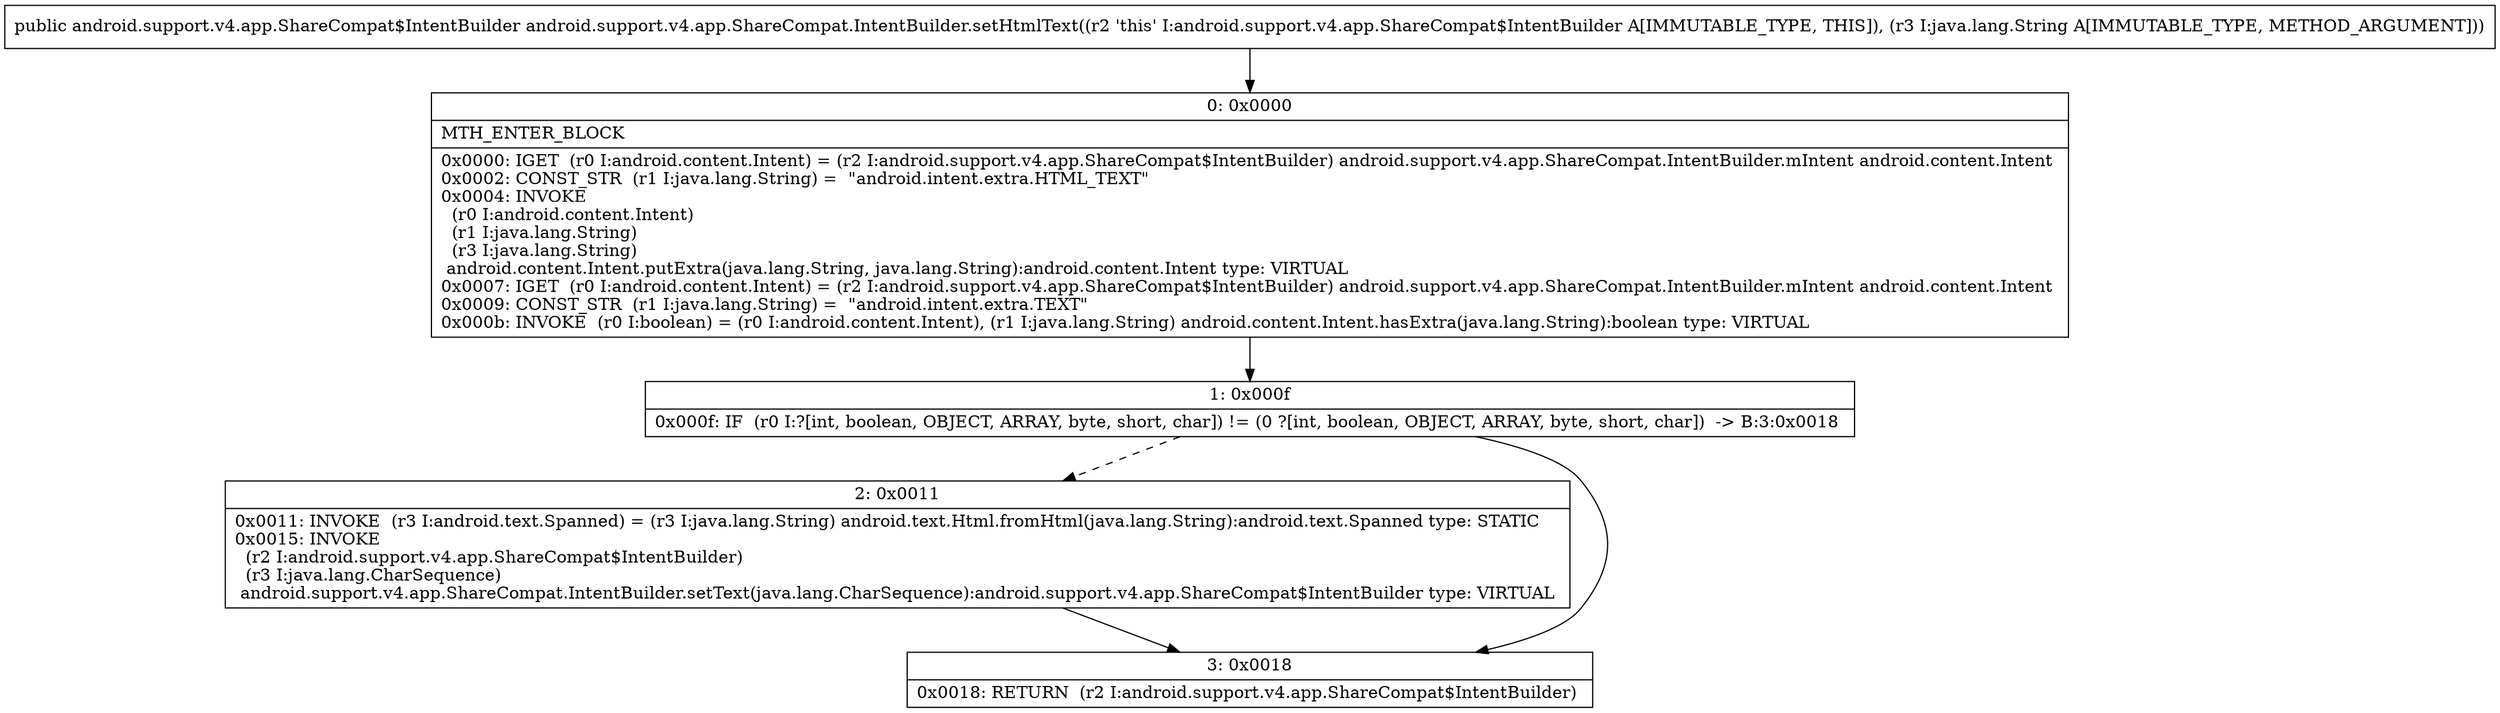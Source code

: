 digraph "CFG forandroid.support.v4.app.ShareCompat.IntentBuilder.setHtmlText(Ljava\/lang\/String;)Landroid\/support\/v4\/app\/ShareCompat$IntentBuilder;" {
Node_0 [shape=record,label="{0\:\ 0x0000|MTH_ENTER_BLOCK\l|0x0000: IGET  (r0 I:android.content.Intent) = (r2 I:android.support.v4.app.ShareCompat$IntentBuilder) android.support.v4.app.ShareCompat.IntentBuilder.mIntent android.content.Intent \l0x0002: CONST_STR  (r1 I:java.lang.String) =  \"android.intent.extra.HTML_TEXT\" \l0x0004: INVOKE  \l  (r0 I:android.content.Intent)\l  (r1 I:java.lang.String)\l  (r3 I:java.lang.String)\l android.content.Intent.putExtra(java.lang.String, java.lang.String):android.content.Intent type: VIRTUAL \l0x0007: IGET  (r0 I:android.content.Intent) = (r2 I:android.support.v4.app.ShareCompat$IntentBuilder) android.support.v4.app.ShareCompat.IntentBuilder.mIntent android.content.Intent \l0x0009: CONST_STR  (r1 I:java.lang.String) =  \"android.intent.extra.TEXT\" \l0x000b: INVOKE  (r0 I:boolean) = (r0 I:android.content.Intent), (r1 I:java.lang.String) android.content.Intent.hasExtra(java.lang.String):boolean type: VIRTUAL \l}"];
Node_1 [shape=record,label="{1\:\ 0x000f|0x000f: IF  (r0 I:?[int, boolean, OBJECT, ARRAY, byte, short, char]) != (0 ?[int, boolean, OBJECT, ARRAY, byte, short, char])  \-\> B:3:0x0018 \l}"];
Node_2 [shape=record,label="{2\:\ 0x0011|0x0011: INVOKE  (r3 I:android.text.Spanned) = (r3 I:java.lang.String) android.text.Html.fromHtml(java.lang.String):android.text.Spanned type: STATIC \l0x0015: INVOKE  \l  (r2 I:android.support.v4.app.ShareCompat$IntentBuilder)\l  (r3 I:java.lang.CharSequence)\l android.support.v4.app.ShareCompat.IntentBuilder.setText(java.lang.CharSequence):android.support.v4.app.ShareCompat$IntentBuilder type: VIRTUAL \l}"];
Node_3 [shape=record,label="{3\:\ 0x0018|0x0018: RETURN  (r2 I:android.support.v4.app.ShareCompat$IntentBuilder) \l}"];
MethodNode[shape=record,label="{public android.support.v4.app.ShareCompat$IntentBuilder android.support.v4.app.ShareCompat.IntentBuilder.setHtmlText((r2 'this' I:android.support.v4.app.ShareCompat$IntentBuilder A[IMMUTABLE_TYPE, THIS]), (r3 I:java.lang.String A[IMMUTABLE_TYPE, METHOD_ARGUMENT])) }"];
MethodNode -> Node_0;
Node_0 -> Node_1;
Node_1 -> Node_2[style=dashed];
Node_1 -> Node_3;
Node_2 -> Node_3;
}


